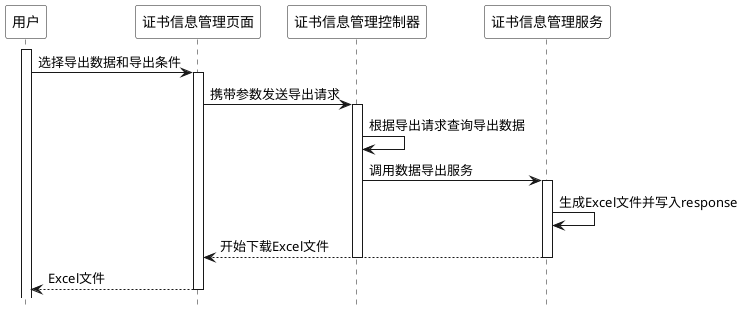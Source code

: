 @startuml written_export

hide footbox
skinparam sequence {
  ParticipantBackgroundColor #ffffff
  ParticipantFontColor #000000
}

participant 用户
participant 证书信息管理页面
participant 证书信息管理控制器
participant 证书信息管理服务

activate 用户
用户 -> 证书信息管理页面: 选择导出数据和导出条件
activate 证书信息管理页面

证书信息管理页面 -> 证书信息管理控制器: 携带参数发送导出请求
activate 证书信息管理控制器

证书信息管理控制器 -> 证书信息管理控制器: 根据导出请求查询导出数据

证书信息管理控制器 -> 证书信息管理服务: 调用数据导出服务
activate 证书信息管理服务

证书信息管理服务 -> 证书信息管理服务: 生成Excel文件并写入response
证书信息管理服务 --> 证书信息管理页面: 开始下载Excel文件

deactivate 证书信息管理服务
deactivate 证书信息管理控制器

证书信息管理页面 --> 用户: Excel文件

deactivate 证书信息管理页面

@enduml